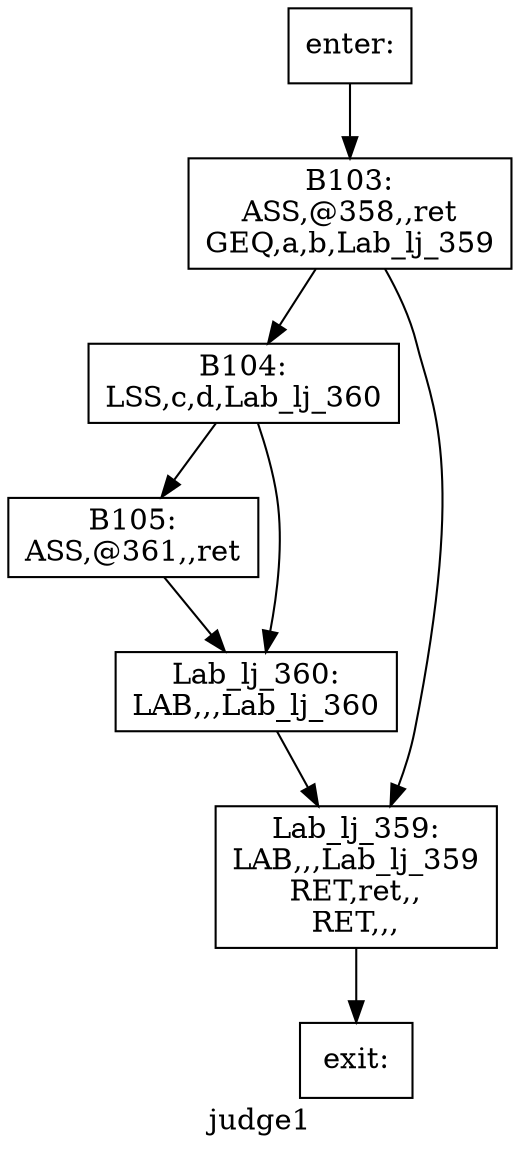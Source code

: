 digraph judge1{
label =judge1
B103[label="B103:\nASS,@358,,ret\nGEQ,a,b,Lab_lj_359\n" shape=box]
B104[label="B104:\nLSS,c,d,Lab_lj_360\n" shape=box]
B105[label="B105:\nASS,@361,,ret\n" shape=box]
Lab_lj_359[label="Lab_lj_359:\nLAB,,,Lab_lj_359\nRET,ret,,\nRET,,,\n" shape=box]
Lab_lj_360[label="Lab_lj_360:\nLAB,,,Lab_lj_360\n" shape=box]
enter[label="enter:\n" shape=box]
exit[label="exit:\n" shape=box]
B103->B104
B103->Lab_lj_359
B104->B105
B104->Lab_lj_360
B105->Lab_lj_360
Lab_lj_359->exit
Lab_lj_360->Lab_lj_359
enter->B103
}
